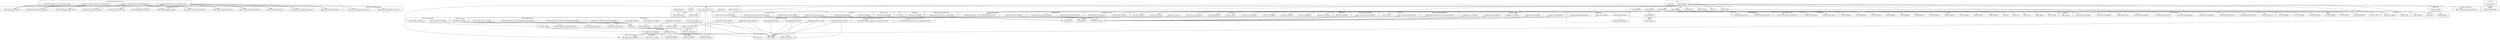 digraph {
graph [overlap=false]
subgraph cluster_Mouse_Meta_Attribute {
	label="Mouse::Meta::Attribute";
	"Mouse::Meta::Attribute::is_weak_ref";
	"Mouse::Meta::Attribute::init_arg";
	"Mouse::Meta::Attribute::has_trigger";
	"Mouse::Meta::Attribute::should_coerce";
	"Mouse::Meta::Attribute::is_required";
	"Mouse::Meta::Attribute::has_type_constraint";
	"Mouse::Meta::Attribute::is_lazy";
	"Mouse::Meta::Attribute::install_accessors";
	"Mouse::Meta::Attribute::name";
	"Mouse::Meta::Attribute::type_constraint";
	"Mouse::Meta::Attribute::has_builder";
	"Mouse::Meta::Attribute::should_auto_deref";
	"Mouse::Meta::Attribute::has_default";
}
subgraph cluster_DBD_SQLite_st {
	label="DBD::SQLite::st";
	"DBD::SQLite::st::_prepare";
}
subgraph cluster_Sub_Exporter {
	label="Sub::Exporter";
	"Sub::Exporter::default_generator";
	"Sub::Exporter::BEGIN@9";
}
subgraph cluster_Internals {
	label="Internals";
	"Internals::SvREADONLY";
}
subgraph cluster_Encode {
	label="Encode";
	"Encode::find_encoding";
	"Encode::decode";
}
subgraph cluster_File_CountLines {
	label="File::CountLines";
	"File::CountLines::BEGIN@8";
}
subgraph cluster_Mouse_Meta_Class {
	label="Mouse::Meta::Class";
	"Mouse::Meta::Class::_install_modifier";
	"Mouse::Meta::Class::add_override_method_modifier";
	"Mouse::Meta::Class::make_immutable";
	"Mouse::Meta::Class::verify_superclass";
}
subgraph cluster_DBI {
	label="DBI";
	"DBI::__ANON__[DBI.pm:731]";
	"DBI::setup_driver";
	"DBI::disconnect_all";
	"DBI::END";
	"DBI::connect";
}
subgraph cluster_base {
	label="base";
	"base::import";
}
subgraph cluster_Hailo_Storage_Schema {
	label="Hailo::Storage::Schema";
	"Hailo::Storage::Schema::sth";
	"Hailo::Storage::Schema::deploy";
}
subgraph cluster_Dir_Self {
	label="Dir::Self";
	"Dir::Self::BEGIN@3";
	"Dir::Self::BEGIN@39";
	"Dir::Self::BEGIN@6";
	"Dir::Self::BEGIN@4";
	"Dir::Self::BEGIN@36";
	"Dir::Self::import";
	"Dir::Self::__DIR__";
}
subgraph cluster_Data_OptList {
	label="Data::OptList";
	"Data::OptList::BEGIN@8";
}
subgraph cluster_open {
	label="open";
	"open::BEGIN@2";
	"open::import";
	"open::BEGIN@88";
}
subgraph cluster_DBD_SQLite_dr {
	label="DBD::SQLite::dr";
	"DBD::SQLite::dr::connect";
}
subgraph cluster_DBI_common {
	label="DBI::common";
	"DBI::common::DESTROY";
	"DBI::common::STORE";
	"DBI::common::FETCH";
}
subgraph cluster_Encode_Encoding {
	label="Encode::Encoding";
	"Encode::Encoding::needs_lines";
	"Encode::Encoding::renew";
}
subgraph cluster_DBD_SQLite_db {
	label="DBD::SQLite::db";
	"DBD::SQLite::db::do";
	"DBD::SQLite::db::prepare";
}
subgraph cluster_Getopt_Long_Descriptive_Opts {
	label="Getopt::Long::Descriptive::Opts";
	"Getopt::Long::Descriptive::Opts::___class_for_opt";
}
subgraph cluster_Mouse_Meta_Method_Constructor_XS {
	label="Mouse::Meta::Method::Constructor::XS";
	"Mouse::Meta::Method::Constructor::XS::_generate_constructor";
}
subgraph cluster_PerlIO_Layer {
	label="PerlIO::Layer";
	"PerlIO::Layer::find";
}
subgraph cluster_Mouse_Meta_Method_Destructor_XS {
	label="Mouse::Meta::Method::Destructor::XS";
	"Mouse::Meta::Method::Destructor::XS::_generate_destructor";
}
subgraph cluster_DBI_dr {
	label="DBI::dr";
	"DBI::dr::disconnect_all";
	"DBI::dr::connect";
}
subgraph cluster_constant {
	label="constant";
	"constant::import";
}
subgraph cluster_Exporter {
	label="Exporter";
	"Exporter::import";
}
subgraph cluster_B_Hooks_EndOfScope {
	label="B::Hooks::EndOfScope";
	"B::Hooks::EndOfScope::BEGIN@14";
	"B::Hooks::EndOfScope::__ANON__[B/Hooks/EndOfScope.pm:26]";
}
subgraph cluster_Mouse_Exporter {
	label="Mouse::Exporter";
	"Mouse::Exporter::build_import_methods";
	"Mouse::Exporter::setup_import_methods";
}
subgraph cluster_Hailo_Engine_Default {
	label="Hailo::Engine::Default";
	"Hailo::Engine::Default::learn";
	"Hailo::Engine::Default::_add_token";
	"Hailo::Engine::Default::_inc_link";
	"Hailo::Engine::Default::_token_id";
	"Hailo::Engine::Default::_expr_id";
	"Hailo::Engine::Default::_add_expr";
}
subgraph cluster_DBI_st {
	label="DBI::st";
	"DBI::st::fetchrow_array";
	"DBI::st::rows";
	"DBI::st::execute";
}
subgraph cluster_Mouse_Meta_Module {
	label="Mouse::Meta::Module";
	"Mouse::Meta::Module::get_attribute_list";
}
subgraph cluster_Hailo_Storage_SQLite {
	label="Hailo::Storage::SQLite";
	"Hailo::Storage::SQLite::__ANON__[lib/Hailo/Storage/SQLite.pm:66]";
	"Hailo::Storage::SQLite::__ANON__[lib/Hailo/Storage/SQLite.pm:73]";
	"Hailo::Storage::SQLite::_set_pragmas";
}
subgraph cluster_feature {
	label="feature";
	"feature::import";
}
subgraph cluster_Mouse_Meta_TypeConstraint {
	label="Mouse::Meta::TypeConstraint";
	"Mouse::Meta::TypeConstraint::is_a_type_of";
	"Mouse::Meta::TypeConstraint::has_coercion";
}
subgraph cluster_Getopt_Long {
	label="Getopt::Long";
	"Getopt::Long::FindOption";
	"Getopt::Long::BEGIN@931";
	"Getopt::Long::GetOptionsFromArray";
	"Getopt::Long::VERSION";
}
subgraph cluster_main {
	label="main";
	"main::NULL";
	"main::RUNTIME";
}
subgraph cluster_MouseX_Getopt_GLD {
	label="MouseX::Getopt::GLD";
	"MouseX::Getopt::GLD::meta";
	"MouseX::Getopt::GLD::BEGIN@12";
}
subgraph cluster_MouseX_Getopt_Basic {
	label="MouseX::Getopt::Basic";
	"MouseX::Getopt::Basic::new_with_options";
}
subgraph cluster_Any_Moose {
	label="Any::Moose";
	"Any::Moose::BEGIN@69";
	"Any::Moose::_is_moose_loaded";
	"Any::Moose::any_moose";
	"Any::Moose::import";
	"Any::Moose::BEGIN@8";
	"Any::Moose::moose_is_preferred";
	"Any::Moose::BEGIN@9";
	"Any::Moose::BEGIN@7";
	"Any::Moose::_backer_of";
	"Any::Moose::BEGIN@191";
	"Any::Moose::BEGIN@2";
}
subgraph cluster_DBI_db {
	label="DBI::db";
	"DBI::db::sqlite_create_function";
	"DBI::db::sqlite_collation_needed";
	"DBI::db::connected";
	"DBI::db::last_insert_id";
	"DBI::db::begin_work";
	"DBI::db::do";
	"DBI::db::sqlite_register_fts3_perl_tokenizer";
	"DBI::db::prepare";
	"DBI::db::commit";
}
subgraph cluster_UNIVERSAL {
	label="UNIVERSAL";
	"UNIVERSAL::isa";
	"UNIVERSAL::VERSION";
	"UNIVERSAL::can";
}
subgraph cluster_DBD_SQLite {
	label="DBD::SQLite";
	"DBD::SQLite::BEGIN@5";
}
subgraph cluster_Encode_utf8 {
	label="Encode::utf8";
	"Encode::utf8::encode_xs";
	"Encode::utf8::decode_xs";
}
subgraph cluster_Hailo_Storage {
	label="Hailo::Storage";
	"Hailo::Storage::start_learning";
	"Hailo::Storage::__ANON__[lib/Hailo/Storage.pm:238]";
	"Hailo::Storage::_engage";
	"Hailo::Storage::stop_learning";
	"Hailo::Storage::initialized";
}
subgraph cluster_Mouse_Meta_Method_Accessor_XS {
	label="Mouse::Meta::Method::Accessor::XS";
	"Mouse::Meta::Method::Accessor::XS::_generate_reader";
	"Mouse::Meta::Method::Accessor::XS::_generate_accessor";
	"Mouse::Meta::Method::Accessor::XS::_generate_predicate";
	"Mouse::Meta::Method::Accessor::XS::_generate_clearer";
}
subgraph cluster_hailo {
	label="hailo";
	"hailo::BEGIN@8";
	"hailo::meta";
	"hailo::BEGIN@4";
	"hailo::BEGIN@5";
	"hailo::BEGIN@6";
	"hailo::BEGIN@3.1";
	"hailo::BEGIN@7";
	"hailo::BEGIN@9";
	"hailo::BEGIN@3";
}
subgraph cluster_Mouse {
	label="Mouse";
	"Mouse::BEGIN@11";
	"Mouse::with";
	"Mouse::BEGIN@17";
	"Mouse::has";
	"Mouse::override";
	"Mouse::BEGIN@14";
	"Mouse::BEGIN@15";
	"Mouse::extends";
	"Mouse::BEGIN@2";
	"Mouse::BEGIN@16";
	"Mouse::BEGIN@18";
	"Mouse::BEGIN@4";
	"Mouse::BEGIN@8";
	"Mouse::BEGIN@13";
	"Mouse::before";
	"Mouse::BEGIN@9";
}
subgraph cluster_Getopt_Long_Descriptive {
	label="Getopt::Long::Descriptive";
	"Getopt::Long::Descriptive::BEGIN@260";
}
subgraph cluster_Mouse_Util {
	label="Mouse::Util";
	"Mouse::Util::resolve_metaclass_alias";
	"Mouse::Util::END";
}
subgraph cluster_Mouse_Meta_Role_Application {
	label="Mouse::Meta::Role::Application";
	"Mouse::Meta::Role::Application::check_required_methods";
}
subgraph cluster_namespace_clean {
	label="namespace::clean";
	"namespace::clean::BEGIN@15";
	"namespace::clean::BEGIN@16";
	"namespace::clean::import";
	"namespace::clean::BEGIN@14";
	"namespace::clean::BEGIN@17";
}
subgraph cluster_DBD___db {
	label="DBD::_::db";
	"DBD::_::db::begin_work";
}
subgraph cluster_DBD__mem_common {
	label="DBD::_mem::common";
	"DBD::_mem::common::DESTROY";
}
subgraph cluster_Hailo_Command {
	label="Hailo::Command";
	"Hailo::Command::BEGIN@5";
	"Hailo::Command::BEGIN@242";
	"Hailo::Command::BEGIN@370";
	"Hailo::Command::BEGIN@4";
	"Hailo::Command::meta";
	"Hailo::Command::BEGIN@6";
	"Hailo::Command::BEGIN@3";
	"Hailo::Command::run";
	"Hailo::Command::BEGIN@7";
	"Hailo::Command::BEGIN@374";
}
"hailo::BEGIN@6" -> "Any::Moose::_is_moose_loaded";
"hailo::BEGIN@8" -> "Hailo::Command::BEGIN@5";
"DBD::SQLite::dr::connect" -> "DBI::db::sqlite_collation_needed";
"hailo::BEGIN@5" -> "Encode::utf8::decode_xs";
"hailo::BEGIN@8" -> "Encode::utf8::decode_xs";
"hailo::BEGIN@6" -> "Encode::utf8::decode_xs";
"DBI::db::begin_work" -> "DBD::_::db::begin_work";
"Getopt::Long::FindOption" -> "Getopt::Long::BEGIN@931";
"hailo::BEGIN@8" -> "Hailo::Command::BEGIN@370";
"Mouse::Meta::Method::Accessor::XS::_generate_clearer" -> "Mouse::Meta::Attribute::name";
"Mouse::Meta::Method::Accessor::XS::_generate_reader" -> "Mouse::Meta::Attribute::name";
"Mouse::Meta::Method::Accessor::XS::_generate_predicate" -> "Mouse::Meta::Attribute::name";
"Mouse::Meta::Method::Accessor::XS::_generate_accessor" -> "Mouse::Meta::Attribute::name";
"Mouse::Meta::Method::Accessor::XS::_generate_reader" -> "Mouse::Meta::Attribute::should_auto_deref";
"Mouse::Meta::Method::Accessor::XS::_generate_accessor" -> "Mouse::Meta::Attribute::should_auto_deref";
"Mouse::Meta::Method::Accessor::XS::_generate_reader" -> "Mouse::Meta::Attribute::has_default";
"Mouse::Meta::Method::Accessor::XS::_generate_accessor" -> "Mouse::Meta::Attribute::has_default";
"main::RUNTIME" -> "hailo::BEGIN@8";
"hailo::BEGIN@6" -> "Any::Moose::BEGIN@9";
"main::RUNTIME" -> "DBI::END";
"hailo::BEGIN@6" -> "Mouse::BEGIN@18";
"Mouse::Meta::Class::make_immutable" -> "Mouse::Meta::Method::Destructor::XS::_generate_destructor";
"hailo::BEGIN@7" -> "Exporter::import";
"hailo::BEGIN@8" -> "Encode::Encoding::needs_lines";
"hailo::BEGIN@5" -> "Encode::Encoding::needs_lines";
"hailo::BEGIN@6" -> "Encode::Encoding::needs_lines";
"Hailo::Storage::stop_learning" -> "DBI::db::commit";
"main::RUNTIME" -> "Hailo::Command::run";
"Mouse::Meta::Method::Accessor::XS::_generate_reader" -> "Mouse::Meta::Attribute::is_weak_ref";
"Mouse::Meta::Method::Accessor::XS::_generate_accessor" -> "Mouse::Meta::Attribute::is_weak_ref";
"hailo::BEGIN@6" -> "Mouse::Exporter::setup_import_methods";
"hailo::BEGIN@5" -> "Dir::Self::BEGIN@36";
"DBI::disconnect_all" -> "DBI::dr::disconnect_all";
"DBD::SQLite::db::do" -> "DBI::db::prepare";
"Hailo::Storage::Schema::sth" -> "DBI::db::prepare";
"Hailo::Storage::_engage" -> "DBI::st::fetchrow_array";
"Hailo::Engine::Default::_token_id" -> "DBI::st::fetchrow_array";
"Hailo::Engine::Default::_inc_link" -> "DBI::st::fetchrow_array";
"Hailo::Engine::Default::_expr_id" -> "DBI::st::fetchrow_array";
"hailo::BEGIN@8" -> "Mouse::extends";
"DBD::SQLite::dr::connect" -> "DBI::db::sqlite_create_function";
"main::RUNTIME" -> "MouseX::Getopt::Basic::new_with_options";
"constant::import" -> "Internals::SvREADONLY";
"hailo::BEGIN@5" -> "Encode::utf8::encode_xs";
"hailo::BEGIN@8" -> "Encode::utf8::encode_xs";
"hailo::BEGIN@6" -> "Encode::utf8::encode_xs";
"Hailo::Engine::Default::_add_token" -> "DBI::db::last_insert_id";
"Hailo::Engine::Default::_add_expr" -> "DBI::db::last_insert_id";
"hailo::BEGIN@6" -> "Mouse::BEGIN@9";
"hailo::BEGIN@8" -> "MouseX::Getopt::GLD::meta";
"hailo::BEGIN@6" -> "Mouse::BEGIN@11";
"hailo::BEGIN@8" -> "Mouse::has";
"DBI::db::prepare" -> "DBD::SQLite::db::prepare";
"hailo::BEGIN@8" -> "Hailo::Command::BEGIN@242";
"hailo::BEGIN@8" -> "Encode::Encoding::renew";
"hailo::BEGIN@5" -> "Encode::Encoding::renew";
"hailo::BEGIN@6" -> "Encode::Encoding::renew";
"DBD::SQLite::dr::connect" -> "DBI::db::sqlite_register_fts3_perl_tokenizer";
"main::RUNTIME" -> "Dir::Self::__DIR__";
"hailo::BEGIN@8" -> "Mouse::Meta::Class::make_immutable";
"main::RUNTIME" -> "Mouse::Meta::Class::make_immutable";
"hailo::BEGIN@8" -> "Hailo::Command::BEGIN@7";
"Mouse::Meta::Method::Accessor::XS::_generate_reader" -> "Mouse::Meta::Attribute::has_type_constraint";
"Mouse::Meta::Method::Accessor::XS::_generate_accessor" -> "Mouse::Meta::Attribute::has_type_constraint";
"DBI::__ANON__[DBI.pm:731]" -> "DBI::common::FETCH";
"DBD::_::db::begin_work" -> "DBI::common::FETCH";
"DBD::SQLite::db::do" -> "DBI::common::FETCH";
"main::RUNTIME" -> "hailo::BEGIN@6";
"hailo::BEGIN@5" -> "Dir::Self::BEGIN@3";
"hailo::BEGIN@8" -> "Hailo::Command::BEGIN@3";
"Mouse::Meta::Method::Accessor::XS::_generate_accessor" -> "Mouse::Meta::TypeConstraint::has_coercion";
"hailo::BEGIN@6" -> "Any::Moose::BEGIN@7";
"DBD::SQLite::db::do" -> "DBI::common::DESTROY";
"main::NULL" -> "DBI::common::DESTROY";
"DBD::SQLite::db::prepare" -> "DBI::common::DESTROY";
"DBI::dr::connect" -> "DBD::SQLite::dr::connect";
"hailo::BEGIN@6" -> "Mouse::BEGIN@15";
"main::RUNTIME" -> "hailo::meta";
"main::RUNTIME" -> "hailo::BEGIN@5";
"DBI::db::do" -> "DBD::SQLite::db::do";
"Mouse::Meta::Attribute::install_accessors" -> "Mouse::Meta::Method::Accessor::XS::_generate_predicate";
"hailo::BEGIN@5" -> "Dir::Self::BEGIN@4";
"hailo::BEGIN@6" -> "Any::Moose::BEGIN@191";
"open::import" -> "PerlIO::Layer::find";
"Mouse::Meta::Method::Accessor::XS::_generate_reader" -> "Mouse::Meta::Attribute::type_constraint";
"Mouse::Meta::Method::Accessor::XS::_generate_accessor" -> "Mouse::Meta::Attribute::type_constraint";
"PerlIO::Layer::find" -> "open::BEGIN@88";
"DBI::__ANON__[DBI.pm:731]" -> "DBI::db::connected";
"hailo::BEGIN@8" -> "Encode::find_encoding";
"hailo::BEGIN@5" -> "Encode::find_encoding";
"hailo::BEGIN@6" -> "Encode::find_encoding";
"Mouse::Meta::Class::make_immutable" -> "Mouse::Meta::Method::Constructor::XS::_generate_constructor";
"main::RUNTIME" -> "hailo::BEGIN@9";
"hailo::BEGIN@6" -> "Mouse::BEGIN@14";
"DBD::SQLite::db::do" -> "DBD::_mem::common::DESTROY";
"main::NULL" -> "DBD::_mem::common::DESTROY";
"DBD::SQLite::db::prepare" -> "DBD::_mem::common::DESTROY";
"hailo::BEGIN@5" -> "Dir::Self::BEGIN@6";
"Mouse::Meta::Method::Accessor::XS::_generate_reader" -> "Mouse::Meta::Attribute::should_coerce";
"Mouse::Meta::Method::Accessor::XS::_generate_accessor" -> "Mouse::Meta::Attribute::should_coerce";
"hailo::BEGIN@6" -> "Mouse::BEGIN@2";
"Mouse::Meta::Method::Accessor::XS::_generate_reader" -> "Mouse::Meta::Attribute::is_lazy";
"Mouse::Meta::Method::Accessor::XS::_generate_accessor" -> "Mouse::Meta::Attribute::is_lazy";
"hailo::BEGIN@6" -> "Mouse::BEGIN@13";
"Mouse::Meta::Role::Application::check_required_methods" -> "UNIVERSAL::can";
"Sub::Exporter::default_generator" -> "UNIVERSAL::can";
"Mouse::Exporter::build_import_methods" -> "UNIVERSAL::can";
"Mouse::Meta::Class::_install_modifier" -> "UNIVERSAL::can";
"Mouse::Meta::Class::add_override_method_modifier" -> "UNIVERSAL::can";
"Mouse::Util::resolve_metaclass_alias" -> "UNIVERSAL::can";
"Mouse::Meta::Class::verify_superclass" -> "UNIVERSAL::can";
"hailo::BEGIN@8" -> "Mouse::before";
"hailo::BEGIN@6" -> "Any::Moose::import";
"hailo::BEGIN@8" -> "Mouse::with";
"hailo::BEGIN@5" -> "Dir::Self::import";
"hailo::BEGIN@6" -> "Any::Moose::moose_is_preferred";
"hailo::BEGIN@6" -> "Mouse::BEGIN@17";
"DBD::SQLite::db::prepare" -> "DBD::SQLite::st::_prepare";
"hailo::BEGIN@8" -> "Hailo::Command::BEGIN@4";
"Mouse::Meta::Attribute::install_accessors" -> "Mouse::Meta::Method::Accessor::XS::_generate_reader";
"DBI::setup_driver" -> "UNIVERSAL::isa";
"Any::Moose::_backer_of" -> "UNIVERSAL::isa";
"Getopt::Long::GetOptionsFromArray" -> "UNIVERSAL::isa";
"Mouse::Meta::Class::verify_superclass" -> "UNIVERSAL::isa";
"base::import" -> "UNIVERSAL::isa";
"hailo::BEGIN@8" -> "Mouse::override";
"hailo::BEGIN@8" -> "Hailo::Command::BEGIN@6";
"main::RUNTIME" -> "hailo::BEGIN@7";
"hailo::BEGIN@6" -> "Any::Moose::BEGIN@2";
"hailo::BEGIN@4" -> "open::import";
"hailo::BEGIN@8" -> "Any::Moose::any_moose";
"hailo::BEGIN@8" -> "Mouse::Meta::Module::get_attribute_list";
"hailo::BEGIN@6" -> "Mouse::BEGIN@8";
"Mouse::Meta::Method::Accessor::XS::_generate_reader" -> "Mouse::Meta::TypeConstraint::is_a_type_of";
"hailo::BEGIN@3.1" -> "feature::import";
"Mouse::Meta::Attribute::install_accessors" -> "Mouse::Meta::Method::Accessor::XS::_generate_accessor";
"Hailo::Storage::SQLite::__ANON__[lib/Hailo/Storage/SQLite.pm:66]" -> "DBI::db::do";
"Hailo::Storage::SQLite::__ANON__[lib/Hailo/Storage/SQLite.pm:73]" -> "DBI::db::do";
"Hailo::Storage::Schema::deploy" -> "DBI::db::do";
"Hailo::Storage::initialized" -> "DBI::db::do";
"Hailo::Storage::SQLite::_set_pragmas" -> "DBI::db::do";
"Mouse::Meta::Method::Accessor::XS::_generate_reader" -> "Mouse::Meta::Attribute::has_builder";
"Mouse::Meta::Method::Accessor::XS::_generate_accessor" -> "Mouse::Meta::Attribute::has_builder";
"hailo::BEGIN@4" -> "open::BEGIN@2";
"Hailo::Storage::start_learning" -> "DBI::db::begin_work";
"main::RUNTIME" -> "hailo::BEGIN@3";
"hailo::BEGIN@8" -> "Hailo::Command::BEGIN@374";
"hailo::BEGIN@6" -> "Any::Moose::BEGIN@69";
"hailo::BEGIN@5" -> "Dir::Self::BEGIN@39";
"Mouse::Meta::Method::Accessor::XS::_generate_reader" -> "Mouse::Meta::Attribute::has_trigger";
"Mouse::Meta::Method::Accessor::XS::_generate_accessor" -> "Mouse::Meta::Attribute::has_trigger";
"Mouse::Meta::Method::Accessor::XS::_generate_reader" -> "Mouse::Meta::Attribute::is_required";
"Mouse::Meta::Method::Accessor::XS::_generate_accessor" -> "Mouse::Meta::Attribute::is_required";
"main::RUNTIME" -> "Encode::decode";
"hailo::BEGIN@6" -> "Mouse::BEGIN@4";
"Mouse::Meta::Method::Accessor::XS::_generate_reader" -> "Mouse::Meta::Attribute::init_arg";
"Mouse::Meta::Method::Accessor::XS::_generate_accessor" -> "Mouse::Meta::Attribute::init_arg";
"DBI::__ANON__[DBI.pm:731]" -> "DBI::dr::connect";
"main::RUNTIME" -> "hailo::BEGIN@4";
"hailo::BEGIN@8" -> "B::Hooks::EndOfScope::__ANON__[B/Hooks/EndOfScope.pm:26]";
"main::RUNTIME" -> "B::Hooks::EndOfScope::__ANON__[B/Hooks/EndOfScope.pm:26]";
"main::RUNTIME" -> "Mouse::Util::END";
"Hailo::Engine::Default::_inc_link" -> "DBI::st::execute";
"Hailo::Engine::Default::learn" -> "DBI::st::execute";
"Hailo::Engine::Default::_add_token" -> "DBI::st::execute";
"DBD::SQLite::db::do" -> "DBI::st::execute";
"Hailo::Storage::_engage" -> "DBI::st::execute";
"Hailo::Engine::Default::_token_id" -> "DBI::st::execute";
"Hailo::Engine::Default::_expr_id" -> "DBI::st::execute";
"Hailo::Engine::Default::_add_expr" -> "DBI::st::execute";
"hailo::BEGIN@6" -> "Any::Moose::BEGIN@8";
"Mouse::Meta::Attribute::install_accessors" -> "Mouse::Meta::Method::Accessor::XS::_generate_clearer";
"hailo::BEGIN@6" -> "Mouse::BEGIN@16";
"DBI::db::do" -> "Hailo::Storage::__ANON__[lib/Hailo/Storage.pm:238]";
"hailo::BEGIN@3" -> "hailo::BEGIN@3.1";
"hailo::BEGIN@9" -> "namespace::clean::import";
"hailo::BEGIN@8" -> "Hailo::Command::meta";
"DBD::SQLite::db::do" -> "DBI::st::rows";
"File::CountLines::BEGIN@8" -> "UNIVERSAL::VERSION";
"namespace::clean::BEGIN@14" -> "UNIVERSAL::VERSION";
"MouseX::Getopt::GLD::BEGIN@12" -> "UNIVERSAL::VERSION";
"Getopt::Long::Descriptive::BEGIN@260" -> "UNIVERSAL::VERSION";
"namespace::clean::BEGIN@17" -> "UNIVERSAL::VERSION";
"B::Hooks::EndOfScope::BEGIN@14" -> "UNIVERSAL::VERSION";
"Getopt::Long::VERSION" -> "UNIVERSAL::VERSION";
"Getopt::Long::Descriptive::Opts::___class_for_opt" -> "UNIVERSAL::VERSION";
"Data::OptList::BEGIN@8" -> "UNIVERSAL::VERSION";
"namespace::clean::BEGIN@16" -> "UNIVERSAL::VERSION";
"namespace::clean::BEGIN@15" -> "UNIVERSAL::VERSION";
"DBD::SQLite::BEGIN@5" -> "UNIVERSAL::VERSION";
"Sub::Exporter::BEGIN@9" -> "UNIVERSAL::VERSION";
"DBI::__ANON__[DBI.pm:731]" -> "DBI::common::STORE";
"DBD::_::db::begin_work" -> "DBI::common::STORE";
"DBI::connect" -> "DBI::common::STORE";
}
